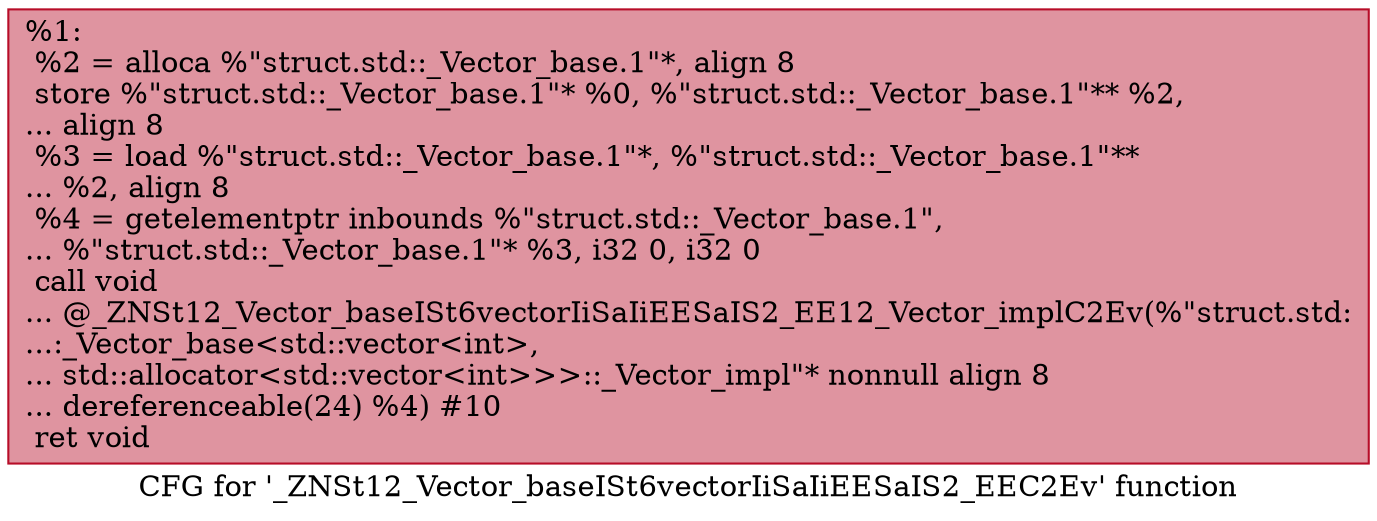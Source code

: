 digraph "CFG for '_ZNSt12_Vector_baseISt6vectorIiSaIiEESaIS2_EEC2Ev' function" {
	label="CFG for '_ZNSt12_Vector_baseISt6vectorIiSaIiEESaIS2_EEC2Ev' function";

	Node0x55d296e13500 [shape=record,color="#b70d28ff", style=filled, fillcolor="#b70d2870",label="{%1:\l  %2 = alloca %\"struct.std::_Vector_base.1\"*, align 8\l  store %\"struct.std::_Vector_base.1\"* %0, %\"struct.std::_Vector_base.1\"** %2,\l... align 8\l  %3 = load %\"struct.std::_Vector_base.1\"*, %\"struct.std::_Vector_base.1\"**\l... %2, align 8\l  %4 = getelementptr inbounds %\"struct.std::_Vector_base.1\",\l... %\"struct.std::_Vector_base.1\"* %3, i32 0, i32 0\l  call void\l... @_ZNSt12_Vector_baseISt6vectorIiSaIiEESaIS2_EE12_Vector_implC2Ev(%\"struct.std:\l...:_Vector_base\<std::vector\<int\>,\l... std::allocator\<std::vector\<int\>\>\>::_Vector_impl\"* nonnull align 8\l... dereferenceable(24) %4) #10\l  ret void\l}"];
}
